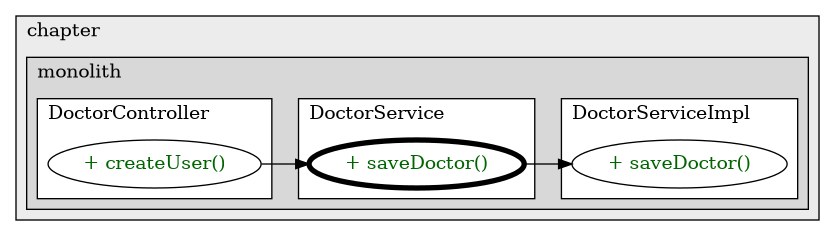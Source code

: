 @startuml

/' diagram meta data start
config=CallConfiguration;
{
  "rootMethod": "com.chapter.monolith.DoctorRatingApp.services.DoctorService#saveDoctor(Doctor)",
  "projectClassification": {
    "searchMode": "OpenProject", // OpenProject, AllProjects
    "includedProjects": "",
    "pathEndKeywords": "*.impl",
    "isClientPath": "",
    "isClientName": "",
    "isTestPath": "",
    "isTestName": "",
    "isMappingPath": "",
    "isMappingName": "",
    "isDataAccessPath": "",
    "isDataAccessName": "",
    "isDataStructurePath": "",
    "isDataStructureName": "",
    "isInterfaceStructuresPath": "",
    "isInterfaceStructuresName": "",
    "isEntryPointPath": "",
    "isEntryPointName": "",
    "treatFinalFieldsAsMandatory": false
  },
  "graphRestriction": {
    "classPackageExcludeFilter": "",
    "classPackageIncludeFilter": "",
    "classNameExcludeFilter": "",
    "classNameIncludeFilter": "",
    "methodNameExcludeFilter": "",
    "methodNameIncludeFilter": "",
    "removeByInheritance": "", // inheritance/annotation based filtering is done in a second step
    "removeByAnnotation": "",
    "removeByClassPackage": "", // cleanup the graph after inheritance/annotation based filtering is done
    "removeByClassName": "",
    "cutMappings": false,
    "cutEnum": true,
    "cutTests": true,
    "cutClient": true,
    "cutDataAccess": true,
    "cutInterfaceStructures": true,
    "cutDataStructures": true,
    "cutGetterAndSetter": true,
    "cutConstructors": true
  },
  "graphTraversal": {
    "forwardDepth": 3,
    "backwardDepth": 3,
    "classPackageExcludeFilter": "",
    "classPackageIncludeFilter": "",
    "classNameExcludeFilter": "",
    "classNameIncludeFilter": "",
    "methodNameExcludeFilter": "",
    "methodNameIncludeFilter": "",
    "hideMappings": false,
    "hideDataStructures": false,
    "hidePrivateMethods": true,
    "hideInterfaceCalls": true, // indirection: implementation -> interface (is hidden) -> implementation
    "onlyShowApplicationEntryPoints": false, // root node is included
    "useMethodCallsForStructureDiagram": "ForwardOnly" // ForwardOnly, BothDirections, No
  },
  "details": {
    "aggregation": "GroupByClass", // ByClass, GroupByClass, None
    "showMethodParametersTypes": false,
    "showMethodParametersNames": false,
    "showMethodReturnType": false,
    "showPackageLevels": 2,
    "showCallOrder": false,
    "edgeMode": "MethodsOnly", // TypesOnly, MethodsOnly, TypesAndMethods, MethodsAndDirectTypeUsage
    "showDetailedClassStructure": false
  },
  "rootClass": "com.chapter.monolith.DoctorRatingApp.services.DoctorService",
  "extensionCallbackMethod": "" // qualified.class.name#methodName - signature: public static String method(String)
}
diagram meta data end '/



digraph g {
    rankdir="LR"
    splines=polyline
    

'nodes 
subgraph cluster_739015757 { 
   	label=chapter
	labeljust=l
	fillcolor="#ececec"
	style=filled
   
   subgraph cluster_1062846101 { 
   	label=monolith
	labeljust=l
	fillcolor="#d8d8d8"
	style=filled
   
   subgraph cluster_1187496197 { 
   	label=DoctorServiceImpl
	labeljust=l
	fillcolor=white
	style=filled
   
   DoctorServiceImpl1331149939XXXsaveDoctor2052357439[
	label="+ saveDoctor()"
	style=filled
	fillcolor=white
	tooltip="DoctorServiceImpl

null"
	fontcolor=darkgreen
];
} 

subgraph cluster_1501755015 { 
   	label=DoctorController
	labeljust=l
	fillcolor=white
	style=filled
   
   DoctorController1067806754XXXcreateUser2052357439[
	label="+ createUser()"
	style=filled
	fillcolor=white
	tooltip="DoctorController

null"
	fontcolor=darkgreen
];
} 

subgraph cluster_1669005765 { 
   	label=DoctorService
	labeljust=l
	fillcolor=white
	style=filled
   
   DoctorService1331149939XXXsaveDoctor2052357439[
	label="+ saveDoctor()"
	style=filled
	fillcolor=white
	tooltip="DoctorService

null"
	penwidth=4
	fontcolor=darkgreen
];
} 
} 
} 

'edges    
DoctorController1067806754XXXcreateUser2052357439 -> DoctorService1331149939XXXsaveDoctor2052357439;
DoctorService1331149939XXXsaveDoctor2052357439 -> DoctorServiceImpl1331149939XXXsaveDoctor2052357439;
    
}
@enduml